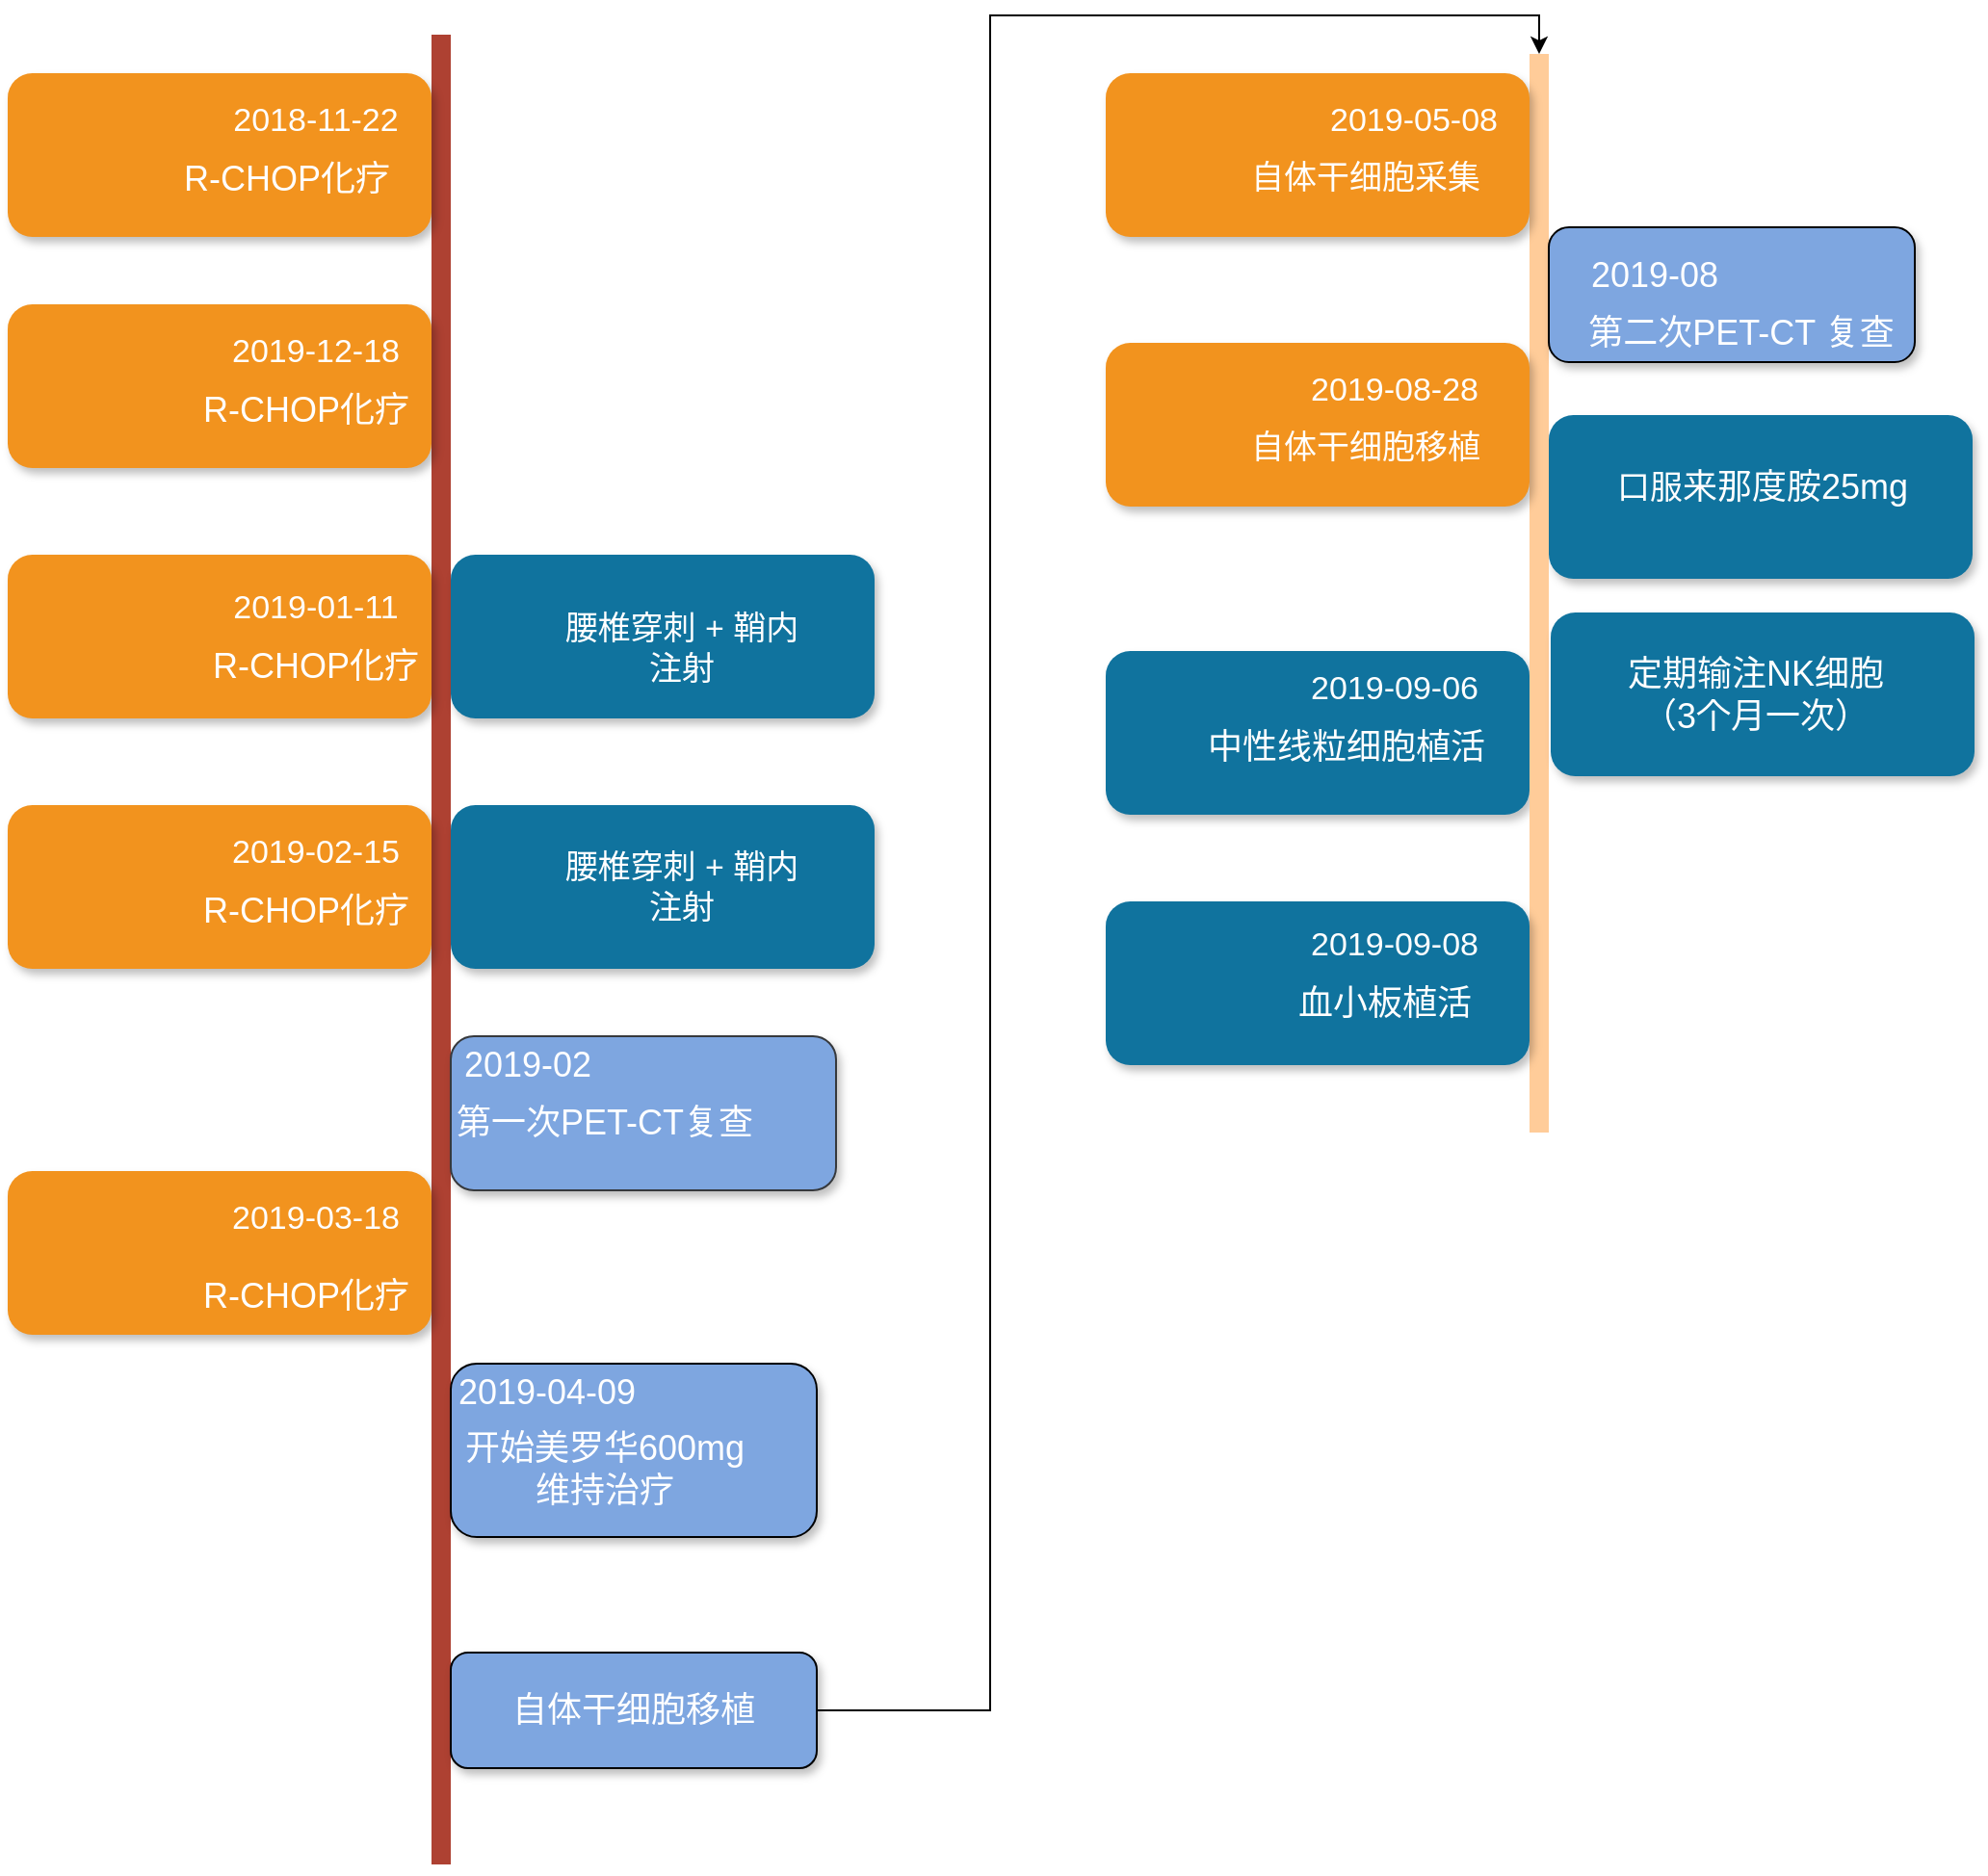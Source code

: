 <mxfile version="17.4.6" type="github">
  <diagram name="Page-1" id="fbcf5db9-b524-4cd4-e4f3-379dc89c3999">
    <mxGraphModel dx="782" dy="1121" grid="1" gridSize="10" guides="1" tooltips="1" connect="1" arrows="1" fold="1" page="1" pageScale="1" pageWidth="850" pageHeight="1100" background="none" math="0" shadow="0">
      <root>
        <mxCell id="0" />
        <mxCell id="1" parent="0" />
        <mxCell id="2a0f93b5c73ef8e7-1" value="" style="line;strokeWidth=10;direction=south;html=1;fillColor=none;fontSize=13;fontColor=#000000;align=center;strokeColor=#AE4132;" parent="1" vertex="1">
          <mxGeometry x="360" y="70" width="10" height="950" as="geometry" />
        </mxCell>
        <mxCell id="2a0f93b5c73ef8e7-2" value="" style="rounded=1;whiteSpace=wrap;html=1;strokeColor=none;strokeWidth=1;fillColor=#F2931E;fontSize=13;fontColor=#FFFFFF;align=right;gradientColor=none;gradientDirection=east;verticalAlign=top;shadow=1;" parent="1" vertex="1">
          <mxGeometry x="140" y="90" width="220" height="85" as="geometry" />
        </mxCell>
        <mxCell id="2a0f93b5c73ef8e7-4" value="" style="rounded=1;whiteSpace=wrap;html=1;strokeColor=none;strokeWidth=1;fillColor=#10739E;fontSize=13;fontColor=#FFFFFF;align=center;gradientColor=none;gradientDirection=east;verticalAlign=top;shadow=1;" parent="1" vertex="1">
          <mxGeometry x="370" y="470" width="220" height="85" as="geometry" />
        </mxCell>
        <mxCell id="2a0f93b5c73ef8e7-6" value="" style="rounded=1;whiteSpace=wrap;html=1;strokeColor=none;strokeWidth=1;fillColor=#F2931E;fontSize=13;fontColor=#FFFFFF;align=center;gradientColor=none;gradientDirection=east;verticalAlign=top;shadow=1;" parent="1" vertex="1">
          <mxGeometry x="140" y="210" width="220" height="85" as="geometry" />
        </mxCell>
        <mxCell id="2a0f93b5c73ef8e7-8" value="" style="rounded=1;whiteSpace=wrap;html=1;strokeColor=none;strokeWidth=1;fillColor=#10739E;fontSize=13;fontColor=#FFFFFF;align=center;gradientColor=none;gradientDirection=east;verticalAlign=top;shadow=1;" parent="1" vertex="1">
          <mxGeometry x="370" y="340" width="220" height="85" as="geometry" />
        </mxCell>
        <mxCell id="2a0f93b5c73ef8e7-10" value="" style="rounded=1;whiteSpace=wrap;html=1;strokeColor=none;strokeWidth=1;fillColor=#F2931E;fontSize=13;fontColor=#FFFFFF;align=center;gradientColor=none;gradientDirection=east;verticalAlign=top;shadow=1;" parent="1" vertex="1">
          <mxGeometry x="140" y="340" width="220" height="85" as="geometry" />
        </mxCell>
        <mxCell id="2a0f93b5c73ef8e7-12" value="" style="rounded=1;whiteSpace=wrap;html=1;strokeColor=none;strokeWidth=1;fillColor=#10739E;fontSize=13;fontColor=#FFFFFF;align=center;gradientColor=none;gradientDirection=east;verticalAlign=top;shadow=1;" parent="1" vertex="1">
          <mxGeometry x="940" y="267.5" width="220" height="85" as="geometry" />
        </mxCell>
        <mxCell id="2a0f93b5c73ef8e7-14" value="" style="rounded=1;whiteSpace=wrap;html=1;strokeColor=none;strokeWidth=1;fillColor=#F2931E;fontSize=13;fontColor=#FFFFFF;align=center;gradientColor=none;gradientDirection=east;verticalAlign=top;shadow=1;" parent="1" vertex="1">
          <mxGeometry x="140" y="470" width="220" height="85" as="geometry" />
        </mxCell>
        <mxCell id="2a0f93b5c73ef8e7-16" value="" style="rounded=1;whiteSpace=wrap;html=1;strokeColor=none;strokeWidth=1;fillColor=#10739E;fontSize=13;fontColor=#FFFFFF;align=center;gradientColor=none;gradientDirection=east;verticalAlign=top;shadow=1;" parent="1" vertex="1">
          <mxGeometry x="710" y="390" width="220" height="85" as="geometry" />
        </mxCell>
        <mxCell id="kBatp0XoefobiH6z3GA5-1" value="" style="rounded=1;whiteSpace=wrap;html=1;strokeColor=none;strokeWidth=1;fillColor=#F2931E;fontSize=13;fontColor=#FFFFFF;align=center;gradientColor=none;gradientDirection=east;verticalAlign=top;shadow=1;" vertex="1" parent="1">
          <mxGeometry x="140" y="660" width="220" height="85" as="geometry" />
        </mxCell>
        <mxCell id="kBatp0XoefobiH6z3GA5-3" value="" style="line;strokeWidth=10;direction=south;html=1;fillColor=none;fontSize=13;fontColor=#000000;align=center;strokeColor=#FFCC99;" vertex="1" parent="1">
          <mxGeometry x="930" y="80" width="10" height="560" as="geometry" />
        </mxCell>
        <mxCell id="kBatp0XoefobiH6z3GA5-4" value="" style="rounded=1;whiteSpace=wrap;html=1;strokeColor=none;strokeWidth=1;fillColor=#F2931E;fontSize=13;fontColor=#FFFFFF;align=center;gradientColor=none;gradientDirection=east;verticalAlign=top;shadow=1;" vertex="1" parent="1">
          <mxGeometry x="710" y="90" width="220" height="85" as="geometry" />
        </mxCell>
        <mxCell id="kBatp0XoefobiH6z3GA5-6" value="2018-11-22" style="text;html=1;strokeColor=none;fillColor=none;align=center;verticalAlign=middle;whiteSpace=wrap;rounded=0;fontColor=#FFFFFF;fontSize=17;" vertex="1" parent="1">
          <mxGeometry x="250" y="100" width="100" height="30" as="geometry" />
        </mxCell>
        <mxCell id="kBatp0XoefobiH6z3GA5-7" value="2019-12-18" style="text;html=1;strokeColor=none;fillColor=none;align=center;verticalAlign=middle;whiteSpace=wrap;rounded=0;fontColor=#FFFFFF;fontSize=17;" vertex="1" parent="1">
          <mxGeometry x="250" y="220" width="100" height="30" as="geometry" />
        </mxCell>
        <mxCell id="kBatp0XoefobiH6z3GA5-8" value="2019-01-11" style="text;html=1;strokeColor=none;fillColor=none;align=center;verticalAlign=middle;whiteSpace=wrap;rounded=0;fontColor=#FFFFFF;fontSize=17;" vertex="1" parent="1">
          <mxGeometry x="250" y="352.5" width="100" height="30" as="geometry" />
        </mxCell>
        <mxCell id="kBatp0XoefobiH6z3GA5-9" value="2019-02-15" style="text;html=1;strokeColor=none;fillColor=none;align=center;verticalAlign=middle;whiteSpace=wrap;rounded=0;fontColor=#FFFFFF;fontSize=17;" vertex="1" parent="1">
          <mxGeometry x="250" y="480" width="100" height="30" as="geometry" />
        </mxCell>
        <mxCell id="kBatp0XoefobiH6z3GA5-10" value="2019-03-18" style="text;html=1;strokeColor=none;fillColor=none;align=center;verticalAlign=middle;whiteSpace=wrap;rounded=0;fontColor=#FFFFFF;fontSize=17;" vertex="1" parent="1">
          <mxGeometry x="250" y="670" width="100" height="30" as="geometry" />
        </mxCell>
        <mxCell id="kBatp0XoefobiH6z3GA5-11" value="腰椎穿刺 + 鞘内注射" style="text;html=1;strokeColor=none;fillColor=none;align=center;verticalAlign=middle;whiteSpace=wrap;rounded=0;fontSize=17;fontColor=#FFFFFF;" vertex="1" parent="1">
          <mxGeometry x="420" y="367.5" width="140" height="42" as="geometry" />
        </mxCell>
        <mxCell id="kBatp0XoefobiH6z3GA5-12" value="腰椎穿刺 + 鞘内注射" style="text;html=1;strokeColor=none;fillColor=none;align=center;verticalAlign=middle;whiteSpace=wrap;rounded=0;fontSize=17;fontColor=#FFFFFF;" vertex="1" parent="1">
          <mxGeometry x="420" y="491.5" width="140" height="42" as="geometry" />
        </mxCell>
        <mxCell id="kBatp0XoefobiH6z3GA5-13" value="2019-05-08" style="text;html=1;strokeColor=none;fillColor=none;align=center;verticalAlign=middle;whiteSpace=wrap;rounded=0;fontSize=17;fontColor=#FFFFFF;" vertex="1" parent="1">
          <mxGeometry x="820" y="100" width="100" height="30" as="geometry" />
        </mxCell>
        <mxCell id="kBatp0XoefobiH6z3GA5-14" value="自体干细胞采集" style="text;html=1;strokeColor=none;fillColor=none;align=center;verticalAlign=middle;whiteSpace=wrap;rounded=0;fontSize=17;fontColor=#FFFFFF;" vertex="1" parent="1">
          <mxGeometry x="770" y="130" width="150" height="30" as="geometry" />
        </mxCell>
        <mxCell id="kBatp0XoefobiH6z3GA5-15" value="" style="rounded=1;whiteSpace=wrap;html=1;strokeColor=none;strokeWidth=1;fillColor=#F2931E;fontSize=13;fontColor=#FFFFFF;align=center;gradientColor=none;gradientDirection=east;verticalAlign=top;shadow=1;" vertex="1" parent="1">
          <mxGeometry x="710" y="230" width="220" height="85" as="geometry" />
        </mxCell>
        <mxCell id="kBatp0XoefobiH6z3GA5-16" value="2019-08-28" style="text;html=1;strokeColor=none;fillColor=none;align=center;verticalAlign=middle;whiteSpace=wrap;rounded=0;fontSize=17;fontColor=#FFFFFF;" vertex="1" parent="1">
          <mxGeometry x="810" y="240" width="100" height="30" as="geometry" />
        </mxCell>
        <mxCell id="kBatp0XoefobiH6z3GA5-17" value="自体干细胞移植" style="text;html=1;strokeColor=none;fillColor=none;align=center;verticalAlign=middle;whiteSpace=wrap;rounded=0;fontSize=17;fontColor=#FFFFFF;" vertex="1" parent="1">
          <mxGeometry x="770" y="270" width="150" height="30" as="geometry" />
        </mxCell>
        <mxCell id="kBatp0XoefobiH6z3GA5-18" value="口服&lt;font style=&quot;font-size: 18px&quot;&gt;&lt;span&gt;来那度胺&lt;/span&gt;&lt;span lang=&quot;EN-US&quot; style=&quot;font-family: &amp;#34;calibri&amp;#34; , sans-serif&quot;&gt;25mg&lt;br&gt;&lt;/span&gt;&lt;/font&gt;" style="text;html=1;strokeColor=none;fillColor=none;align=center;verticalAlign=middle;whiteSpace=wrap;rounded=0;fontSize=17;fontColor=#FFFFFF;horizontal=1;" vertex="1" parent="1">
          <mxGeometry x="961" y="270" width="180" height="70" as="geometry" />
        </mxCell>
        <mxCell id="kBatp0XoefobiH6z3GA5-19" value="中性线粒细胞植活" style="text;html=1;strokeColor=none;fillColor=none;align=center;verticalAlign=middle;whiteSpace=wrap;rounded=0;fontSize=18;fontColor=#FFFFFF;" vertex="1" parent="1">
          <mxGeometry x="760" y="425" width="150" height="30" as="geometry" />
        </mxCell>
        <mxCell id="kBatp0XoefobiH6z3GA5-20" value="2019-09-06" style="text;html=1;strokeColor=none;fillColor=none;align=center;verticalAlign=middle;whiteSpace=wrap;rounded=0;fontSize=17;fontColor=#FFFFFF;" vertex="1" parent="1">
          <mxGeometry x="810" y="395" width="100" height="30" as="geometry" />
        </mxCell>
        <mxCell id="kBatp0XoefobiH6z3GA5-21" value="" style="rounded=1;whiteSpace=wrap;html=1;strokeColor=none;strokeWidth=1;fillColor=#10739E;fontSize=13;fontColor=#FFFFFF;align=center;gradientColor=none;gradientDirection=east;verticalAlign=top;shadow=1;" vertex="1" parent="1">
          <mxGeometry x="710" y="520" width="220" height="85" as="geometry" />
        </mxCell>
        <mxCell id="kBatp0XoefobiH6z3GA5-22" value="2019-09-08" style="text;html=1;strokeColor=none;fillColor=none;align=center;verticalAlign=middle;whiteSpace=wrap;rounded=0;fontSize=17;fontColor=#FFFFFF;" vertex="1" parent="1">
          <mxGeometry x="810" y="527.5" width="100" height="30" as="geometry" />
        </mxCell>
        <mxCell id="kBatp0XoefobiH6z3GA5-23" value="血小板植活" style="text;html=1;strokeColor=none;fillColor=none;align=center;verticalAlign=middle;whiteSpace=wrap;rounded=0;fontSize=18;fontColor=#FFFFFF;" vertex="1" parent="1">
          <mxGeometry x="790" y="557.5" width="130" height="30" as="geometry" />
        </mxCell>
        <mxCell id="kBatp0XoefobiH6z3GA5-28" value="" style="rounded=1;whiteSpace=wrap;html=1;fontSize=18;fillColor=#7EA6E0;strokeColor=#36393d;shadow=1;sketch=0;glass=0;" vertex="1" parent="1">
          <mxGeometry x="370" y="590" width="200" height="80" as="geometry" />
        </mxCell>
        <mxCell id="kBatp0XoefobiH6z3GA5-29" value="2019-02" style="text;html=1;strokeColor=none;fillColor=none;align=center;verticalAlign=middle;whiteSpace=wrap;rounded=0;fontSize=18;fontColor=#FFFFFF;" vertex="1" parent="1">
          <mxGeometry x="370" y="590" width="80" height="30" as="geometry" />
        </mxCell>
        <mxCell id="kBatp0XoefobiH6z3GA5-30" value="第一次PET-CT复查" style="text;html=1;strokeColor=none;fillColor=none;align=center;verticalAlign=middle;whiteSpace=wrap;rounded=0;shadow=1;glass=0;sketch=0;fontSize=18;fontColor=#FFFFFF;" vertex="1" parent="1">
          <mxGeometry x="370" y="620" width="160" height="30" as="geometry" />
        </mxCell>
        <mxCell id="kBatp0XoefobiH6z3GA5-49" style="edgeStyle=orthogonalEdgeStyle;rounded=0;orthogonalLoop=1;jettySize=auto;html=1;entryX=0;entryY=0.5;entryDx=0;entryDy=0;entryPerimeter=0;fontSize=18;fontColor=#FFFFFF;" edge="1" parent="1" source="kBatp0XoefobiH6z3GA5-32" target="kBatp0XoefobiH6z3GA5-3">
          <mxGeometry relative="1" as="geometry">
            <Array as="points">
              <mxPoint x="650" y="940" />
              <mxPoint x="650" y="60" />
              <mxPoint x="935" y="60" />
            </Array>
          </mxGeometry>
        </mxCell>
        <mxCell id="kBatp0XoefobiH6z3GA5-32" value="自体干细胞移植" style="rounded=1;whiteSpace=wrap;html=1;shadow=1;glass=0;sketch=0;fontSize=18;fontColor=#FFFFFF;fillColor=#7EA6E0;" vertex="1" parent="1">
          <mxGeometry x="370" y="910" width="190" height="60" as="geometry" />
        </mxCell>
        <mxCell id="kBatp0XoefobiH6z3GA5-33" value="" style="rounded=1;whiteSpace=wrap;html=1;shadow=1;glass=0;sketch=0;fontSize=18;fontColor=#FFFFFF;fillColor=#7EA6E0;" vertex="1" parent="1">
          <mxGeometry x="940" y="170" width="190" height="70" as="geometry" />
        </mxCell>
        <mxCell id="kBatp0XoefobiH6z3GA5-40" value="2019-08" style="text;html=1;strokeColor=none;fillColor=none;align=center;verticalAlign=middle;whiteSpace=wrap;rounded=0;fontSize=18;fontColor=#FFFFFF;" vertex="1" parent="1">
          <mxGeometry x="955" y="180" width="80" height="30" as="geometry" />
        </mxCell>
        <mxCell id="kBatp0XoefobiH6z3GA5-41" value="第二次PET-CT 复查" style="text;html=1;strokeColor=none;fillColor=none;align=center;verticalAlign=middle;whiteSpace=wrap;rounded=0;shadow=1;glass=0;sketch=0;fontSize=18;fontColor=#FFFFFF;" vertex="1" parent="1">
          <mxGeometry x="955" y="210" width="170" height="30" as="geometry" />
        </mxCell>
        <mxCell id="kBatp0XoefobiH6z3GA5-44" value="" style="rounded=1;whiteSpace=wrap;html=1;shadow=1;glass=0;sketch=0;fontSize=18;fontColor=#FFFFFF;fillColor=#7EA6E0;" vertex="1" parent="1">
          <mxGeometry x="370" y="760" width="190" height="90" as="geometry" />
        </mxCell>
        <mxCell id="kBatp0XoefobiH6z3GA5-45" value="2019-04-09" style="text;html=1;strokeColor=none;fillColor=none;align=center;verticalAlign=middle;whiteSpace=wrap;rounded=0;fontSize=18;fontColor=#FFFFFF;" vertex="1" parent="1">
          <mxGeometry x="370" y="760" width="100" height="30" as="geometry" />
        </mxCell>
        <mxCell id="kBatp0XoefobiH6z3GA5-46" value="开始美罗华600mg维持治疗" style="text;html=1;strokeColor=none;fillColor=none;align=center;verticalAlign=middle;whiteSpace=wrap;rounded=0;shadow=1;glass=0;sketch=0;fontSize=18;fontColor=#FFFFFF;" vertex="1" parent="1">
          <mxGeometry x="375" y="800" width="150" height="30" as="geometry" />
        </mxCell>
        <mxCell id="kBatp0XoefobiH6z3GA5-47" value="" style="rounded=1;whiteSpace=wrap;html=1;strokeColor=none;strokeWidth=1;fillColor=#10739E;fontSize=13;fontColor=#FFFFFF;align=center;gradientColor=none;gradientDirection=east;verticalAlign=top;shadow=1;" vertex="1" parent="1">
          <mxGeometry x="941" y="370" width="220" height="85" as="geometry" />
        </mxCell>
        <mxCell id="kBatp0XoefobiH6z3GA5-48" value="定期输注NK细胞（3个月一次）" style="text;html=1;strokeColor=none;fillColor=none;align=center;verticalAlign=middle;whiteSpace=wrap;rounded=0;shadow=1;glass=0;sketch=0;fontSize=18;fontColor=#FFFFFF;" vertex="1" parent="1">
          <mxGeometry x="975" y="398" width="145" height="30" as="geometry" />
        </mxCell>
        <mxCell id="kBatp0XoefobiH6z3GA5-50" value="R-CHOP化疗" style="text;html=1;strokeColor=none;fillColor=none;align=center;verticalAlign=middle;whiteSpace=wrap;rounded=0;shadow=1;glass=0;sketch=0;fontSize=18;fontColor=#FFFFFF;" vertex="1" parent="1">
          <mxGeometry x="230" y="130" width="110" height="30" as="geometry" />
        </mxCell>
        <mxCell id="kBatp0XoefobiH6z3GA5-51" value="R-CHOP化疗" style="text;html=1;strokeColor=none;fillColor=none;align=center;verticalAlign=middle;whiteSpace=wrap;rounded=0;shadow=1;glass=0;sketch=0;fontSize=18;fontColor=#FFFFFF;" vertex="1" parent="1">
          <mxGeometry x="240" y="250" width="110" height="30" as="geometry" />
        </mxCell>
        <mxCell id="kBatp0XoefobiH6z3GA5-52" value="R-CHOP化疗" style="text;html=1;strokeColor=none;fillColor=none;align=center;verticalAlign=middle;whiteSpace=wrap;rounded=0;shadow=1;glass=0;sketch=0;fontSize=18;fontColor=#FFFFFF;" vertex="1" parent="1">
          <mxGeometry x="245" y="382.5" width="110" height="30" as="geometry" />
        </mxCell>
        <mxCell id="kBatp0XoefobiH6z3GA5-53" value="R-CHOP化疗" style="text;html=1;strokeColor=none;fillColor=none;align=center;verticalAlign=middle;whiteSpace=wrap;rounded=0;shadow=1;glass=0;sketch=0;fontSize=18;fontColor=#FFFFFF;" vertex="1" parent="1">
          <mxGeometry x="240" y="510" width="110" height="30" as="geometry" />
        </mxCell>
        <mxCell id="kBatp0XoefobiH6z3GA5-54" value="R-CHOP化疗" style="text;html=1;strokeColor=none;fillColor=none;align=center;verticalAlign=middle;whiteSpace=wrap;rounded=0;shadow=1;glass=0;sketch=0;fontSize=18;fontColor=#FFFFFF;" vertex="1" parent="1">
          <mxGeometry x="240" y="710" width="110" height="30" as="geometry" />
        </mxCell>
      </root>
    </mxGraphModel>
  </diagram>
</mxfile>
